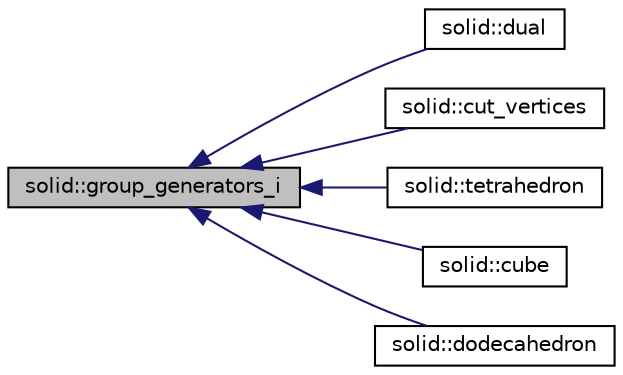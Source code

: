 digraph "solid::group_generators_i"
{
  edge [fontname="Helvetica",fontsize="10",labelfontname="Helvetica",labelfontsize="10"];
  node [fontname="Helvetica",fontsize="10",shape=record];
  rankdir="LR";
  Node2923 [label="solid::group_generators_i",height=0.2,width=0.4,color="black", fillcolor="grey75", style="filled", fontcolor="black"];
  Node2923 -> Node2924 [dir="back",color="midnightblue",fontsize="10",style="solid",fontname="Helvetica"];
  Node2924 [label="solid::dual",height=0.2,width=0.4,color="black", fillcolor="white", style="filled",URL="$d8/def/classsolid.html#a0147bd21fc7bfed44a10f3b5eca66757"];
  Node2923 -> Node2925 [dir="back",color="midnightblue",fontsize="10",style="solid",fontname="Helvetica"];
  Node2925 [label="solid::cut_vertices",height=0.2,width=0.4,color="black", fillcolor="white", style="filled",URL="$d8/def/classsolid.html#a286d7bb090878dfbdc2fcd0dcf4739ce"];
  Node2923 -> Node2926 [dir="back",color="midnightblue",fontsize="10",style="solid",fontname="Helvetica"];
  Node2926 [label="solid::tetrahedron",height=0.2,width=0.4,color="black", fillcolor="white", style="filled",URL="$d8/def/classsolid.html#ad40cf6e9d27be77f0a01528442e04682"];
  Node2923 -> Node2927 [dir="back",color="midnightblue",fontsize="10",style="solid",fontname="Helvetica"];
  Node2927 [label="solid::cube",height=0.2,width=0.4,color="black", fillcolor="white", style="filled",URL="$d8/def/classsolid.html#a308e6888759550da489397527ed89137"];
  Node2923 -> Node2928 [dir="back",color="midnightblue",fontsize="10",style="solid",fontname="Helvetica"];
  Node2928 [label="solid::dodecahedron",height=0.2,width=0.4,color="black", fillcolor="white", style="filled",URL="$d8/def/classsolid.html#a514072d4dfd0f82ba24b0df1ac302d6f"];
}
